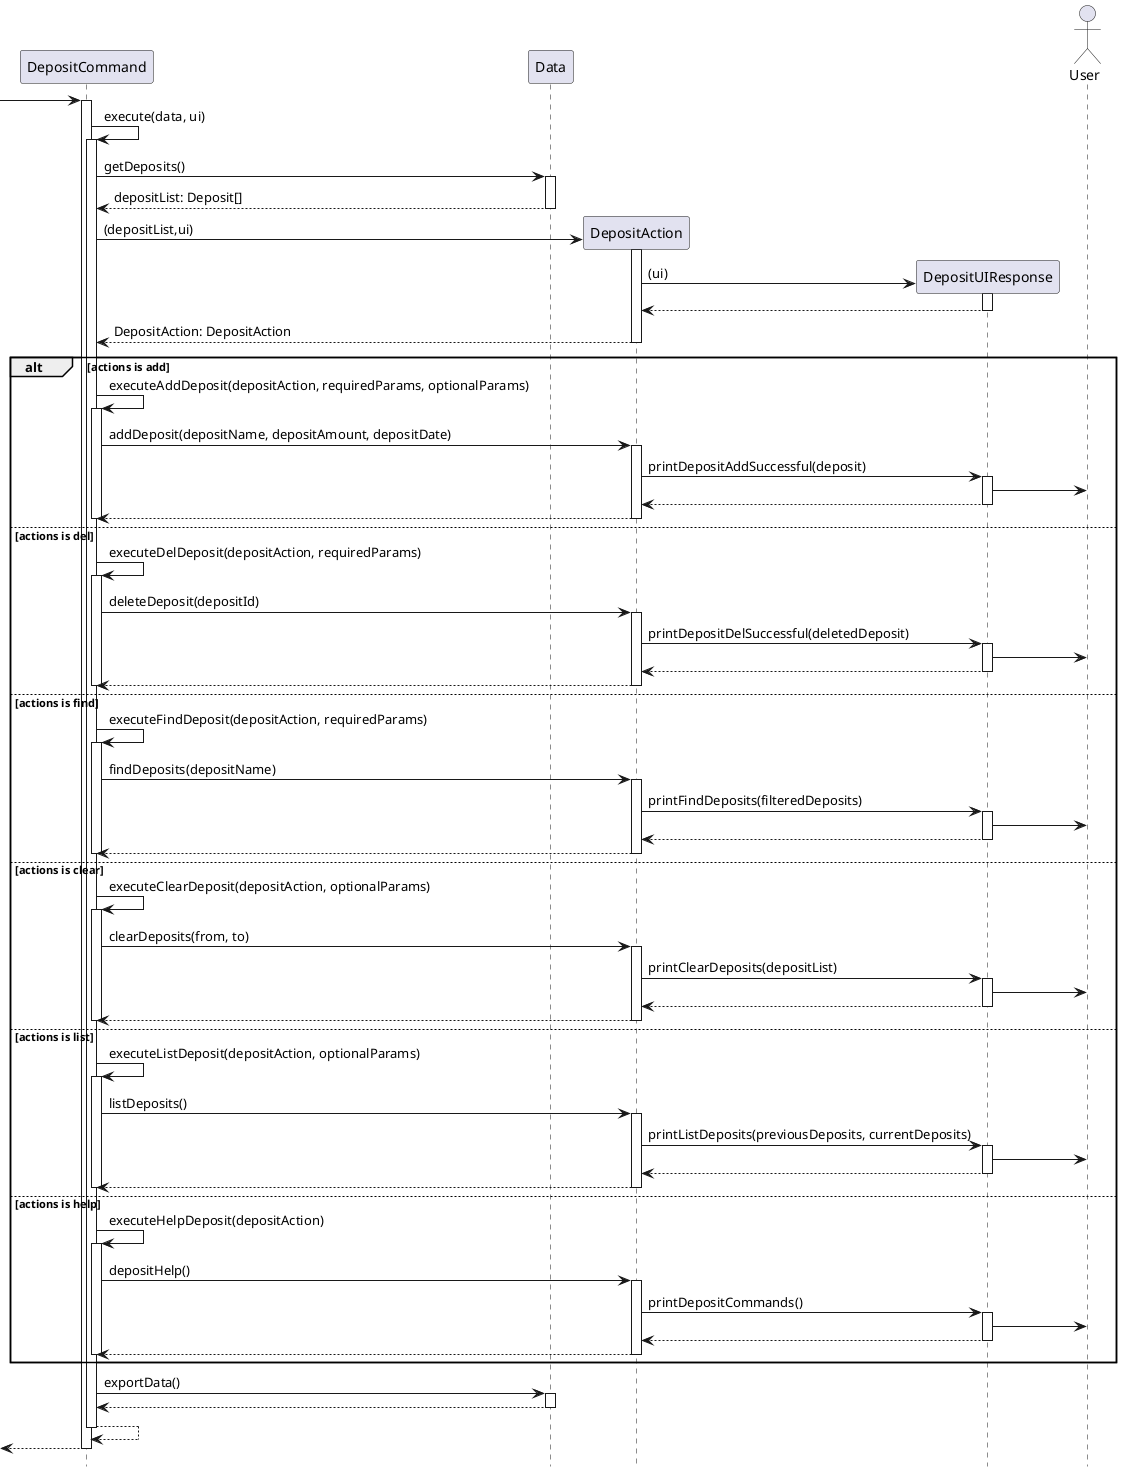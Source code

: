 @startuml

hide footbox

participant DepositCommand
participant Data
participant DepositAction
participant DepositUIResponse
actor User

 -> "DepositCommand":

activate "DepositCommand"
"DepositCommand" -> "DepositCommand": execute(data, ui)
activate  "DepositCommand"
"DepositCommand" -> "Data": getDeposits()
activate "Data"
return depositList: Deposit[]
deactivate "Data"

"DepositCommand" -> "DepositAction" ** : (depositList,ui)
activate "DepositAction"

"DepositAction" -> "DepositUIResponse" ** : (ui)
activate "DepositUIResponse"
"DepositUIResponse" --> "DepositAction"
deactivate "DepositUIResponse"

return DepositAction: DepositAction
deactivate "DepositAction"


alt actions is add
"DepositCommand" -> "DepositCommand": executeAddDeposit(depositAction, requiredParams, optionalParams)
activate "DepositCommand"
"DepositCommand" -> "DepositAction" : addDeposit(depositName, depositAmount, depositDate)
activate "DepositAction"
"DepositAction" -> "DepositUIResponse" : printDepositAddSuccessful(deposit)
activate "DepositUIResponse"
"DepositUIResponse" -> User
return
return

deactivate "DepositCommand"

else actions is del
"DepositCommand" -> "DepositCommand": executeDelDeposit(depositAction, requiredParams)
activate "DepositCommand"
"DepositCommand" -> "DepositAction" : deleteDeposit(depositId)
activate "DepositAction"
"DepositAction" -> "DepositUIResponse" : printDepositDelSuccessful(deletedDeposit)
activate "DepositUIResponse"
"DepositUIResponse" -> User
return
return

deactivate "DepositCommand"

else actions is find
"DepositCommand" -> "DepositCommand": executeFindDeposit(depositAction, requiredParams)
activate "DepositCommand"
"DepositCommand" -> "DepositAction" : findDeposits(depositName)
activate "DepositAction"
"DepositAction" -> "DepositUIResponse" : printFindDeposits(filteredDeposits)
activate "DepositUIResponse"
"DepositUIResponse" -> User
return
return

deactivate "DepositCommand"

else actions is clear
"DepositCommand" -> "DepositCommand": executeClearDeposit(depositAction, optionalParams)
activate "DepositCommand"
"DepositCommand" -> "DepositAction" : clearDeposits(from, to)
activate "DepositAction"
"DepositAction" -> "DepositUIResponse" : printClearDeposits(depositList)
activate "DepositUIResponse"
"DepositUIResponse" -> User
return
return

deactivate "DepositCommand"

else actions is list
"DepositCommand" -> "DepositCommand": executeListDeposit(depositAction, optionalParams)
activate "DepositCommand"
"DepositCommand" -> "DepositAction" : listDeposits()
activate "DepositAction"
"DepositAction" -> "DepositUIResponse" : printListDeposits(previousDeposits, currentDeposits)
activate "DepositUIResponse"
"DepositUIResponse" -> User
return
return

deactivate "DepositCommand"

else actions is help
"DepositCommand" -> "DepositCommand": executeHelpDeposit(depositAction)
activate "DepositCommand"
"DepositCommand" -> "DepositAction" : depositHelp()
activate "DepositAction"
"DepositAction" -> "DepositUIResponse" : printDepositCommands()
activate "DepositUIResponse"
"DepositUIResponse" -> User
return
return

deactivate "DepositCommand"
end

"DepositCommand" -> "Data": exportData()
activate "Data"
return
deactivate "Data"

"DepositCommand" --> "DepositCommand"
deactivate "DepositCommand"

<-- "DepositCommand"
deactivate "DepositCommand"

@enduml